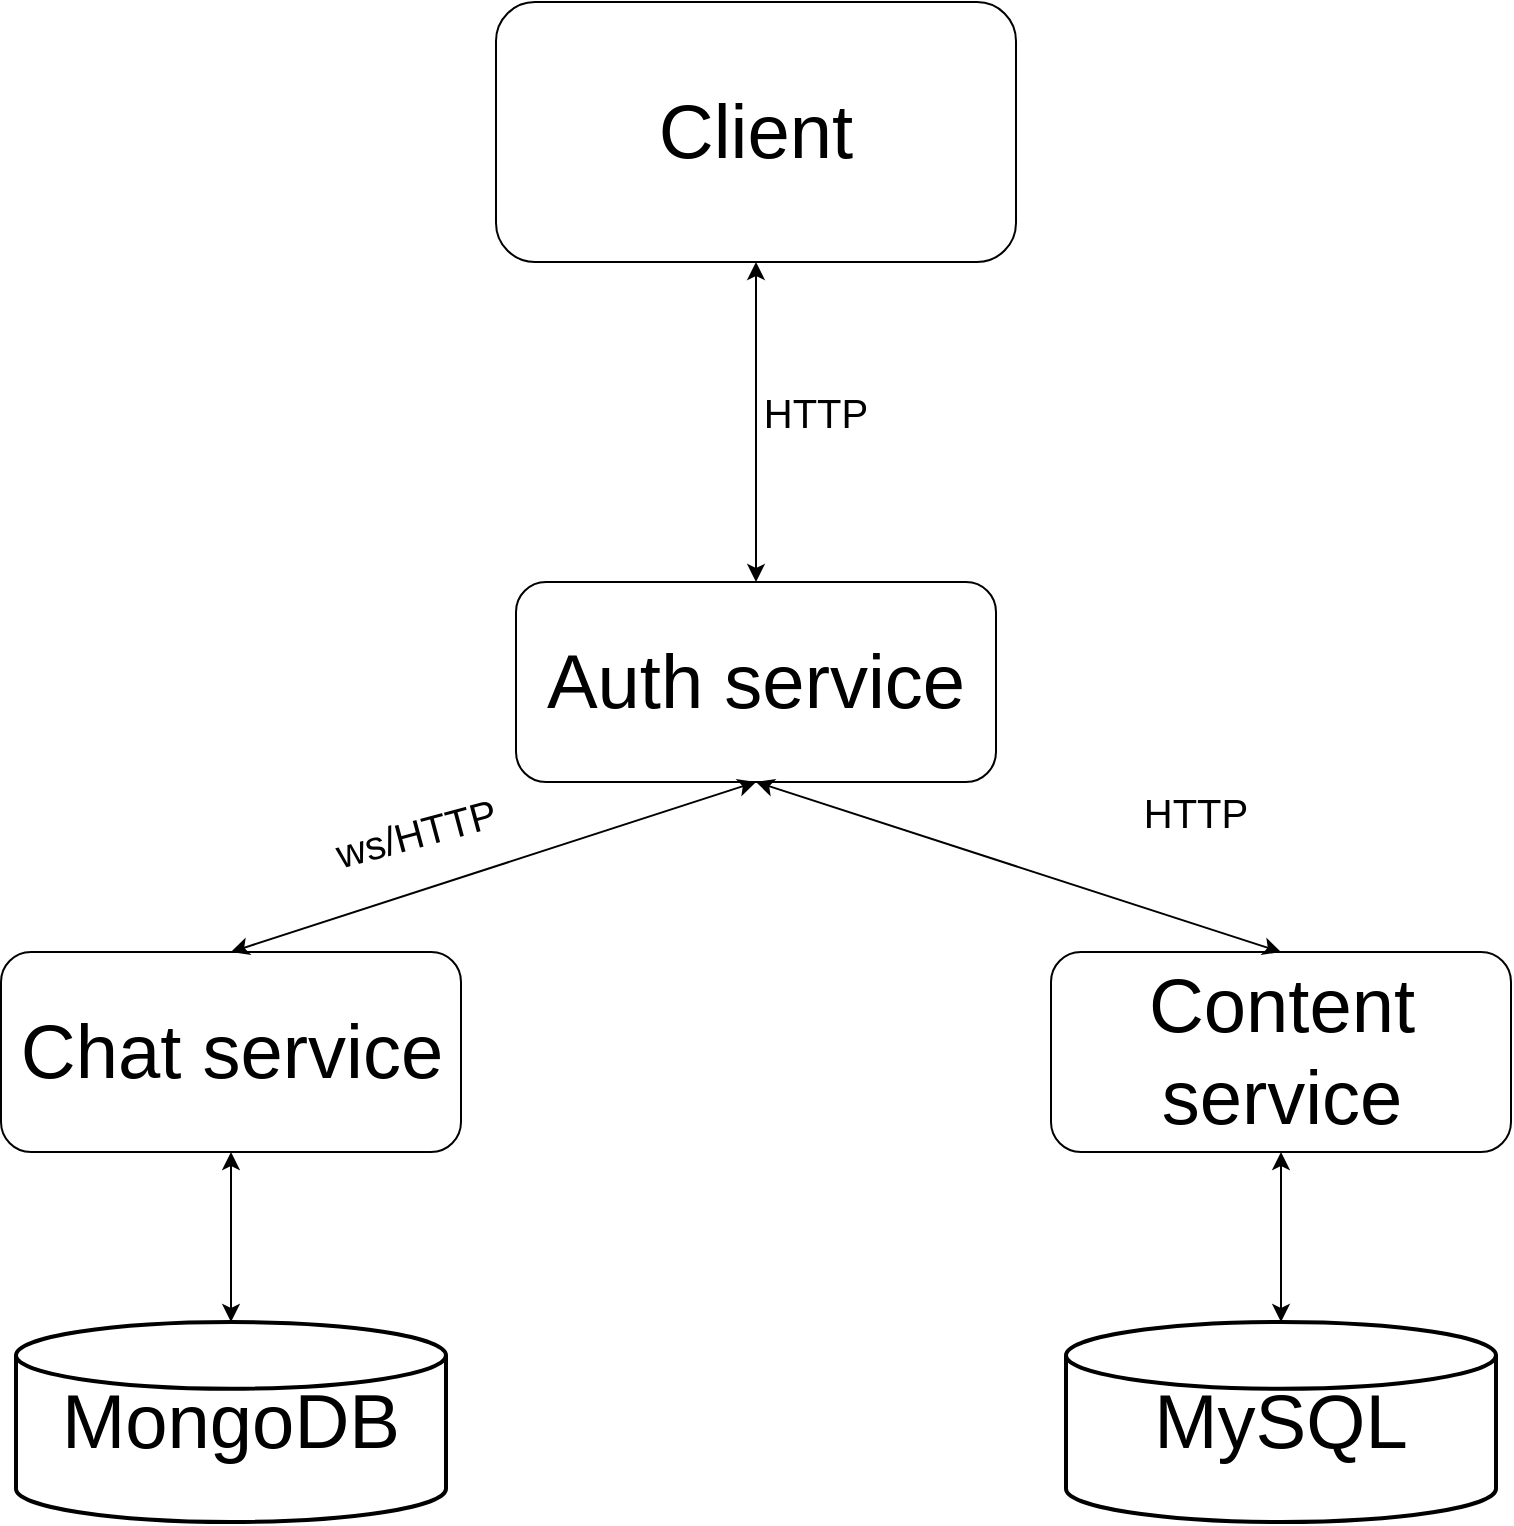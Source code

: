 <mxfile version="20.3.2" type="github">
  <diagram id="JLTT2fXH4Pj0UX-ZhP_9" name="Страница 1">
    <mxGraphModel dx="780" dy="1136" grid="1" gridSize="10" guides="1" tooltips="1" connect="1" arrows="1" fold="1" page="1" pageScale="1" pageWidth="827" pageHeight="1169" math="0" shadow="0">
      <root>
        <mxCell id="0" />
        <mxCell id="1" parent="0" />
        <mxCell id="Jxsd13plIq2eEJ_AvTYa-2" value="&lt;font style=&quot;font-size: 38px;&quot;&gt;Client&lt;/font&gt;" style="rounded=1;whiteSpace=wrap;html=1;" parent="1" vertex="1">
          <mxGeometry x="270" y="110" width="260" height="130" as="geometry" />
        </mxCell>
        <mxCell id="Jxsd13plIq2eEJ_AvTYa-4" value="&lt;span style=&quot;font-size: 38px;&quot;&gt;Auth service&lt;/span&gt;" style="rounded=1;whiteSpace=wrap;html=1;" parent="1" vertex="1">
          <mxGeometry x="280" y="400" width="240" height="100" as="geometry" />
        </mxCell>
        <mxCell id="Jxsd13plIq2eEJ_AvTYa-7" value="&lt;span style=&quot;font-size: 38px;&quot;&gt;Chat service&lt;br&gt;&lt;/span&gt;" style="rounded=1;whiteSpace=wrap;html=1;" parent="1" vertex="1">
          <mxGeometry x="22.5" y="585" width="230" height="100" as="geometry" />
        </mxCell>
        <mxCell id="Jxsd13plIq2eEJ_AvTYa-9" value="MongoDB" style="strokeWidth=2;html=1;shape=mxgraph.flowchart.database;whiteSpace=wrap;fontSize=38;" parent="1" vertex="1">
          <mxGeometry x="30" y="770" width="215" height="100" as="geometry" />
        </mxCell>
        <mxCell id="Jxsd13plIq2eEJ_AvTYa-10" value="" style="endArrow=classic;startArrow=classic;html=1;rounded=0;fontSize=38;entryX=0.5;entryY=1;entryDx=0;entryDy=0;exitX=0.5;exitY=0;exitDx=0;exitDy=0;exitPerimeter=0;" parent="1" source="Jxsd13plIq2eEJ_AvTYa-9" target="Jxsd13plIq2eEJ_AvTYa-7" edge="1">
          <mxGeometry width="50" height="50" relative="1" as="geometry">
            <mxPoint x="199.5" y="610" as="sourcePoint" />
            <mxPoint x="199.5" y="510" as="targetPoint" />
          </mxGeometry>
        </mxCell>
        <mxCell id="Jxsd13plIq2eEJ_AvTYa-13" value="&lt;span style=&quot;font-size: 38px;&quot;&gt;Content service&lt;br&gt;&lt;/span&gt;" style="rounded=1;whiteSpace=wrap;html=1;" parent="1" vertex="1">
          <mxGeometry x="547.5" y="585" width="230" height="100" as="geometry" />
        </mxCell>
        <mxCell id="Jxsd13plIq2eEJ_AvTYa-14" value="MySQL" style="strokeWidth=2;html=1;shape=mxgraph.flowchart.database;whiteSpace=wrap;fontSize=38;" parent="1" vertex="1">
          <mxGeometry x="555" y="770" width="215" height="100" as="geometry" />
        </mxCell>
        <mxCell id="Jxsd13plIq2eEJ_AvTYa-16" value="" style="endArrow=classic;startArrow=classic;html=1;rounded=0;fontSize=38;exitX=0.5;exitY=0;exitDx=0;exitDy=0;entryX=0.5;entryY=1;entryDx=0;entryDy=0;exitPerimeter=0;" parent="1" source="Jxsd13plIq2eEJ_AvTYa-14" target="Jxsd13plIq2eEJ_AvTYa-13" edge="1">
          <mxGeometry width="50" height="50" relative="1" as="geometry">
            <mxPoint x="420" y="635" as="sourcePoint" />
            <mxPoint x="420" y="515" as="targetPoint" />
            <Array as="points" />
          </mxGeometry>
        </mxCell>
        <mxCell id="Jxsd13plIq2eEJ_AvTYa-18" value="ws/HTTP" style="text;html=1;strokeColor=none;fillColor=none;align=center;verticalAlign=middle;whiteSpace=wrap;rounded=0;fontSize=20;rotation=-15;" parent="1" vertex="1">
          <mxGeometry x="200" y="510" width="60" height="30" as="geometry" />
        </mxCell>
        <mxCell id="7smsOD_HpcJoaEvg8kpX-8" value="" style="endArrow=classic;startArrow=classic;html=1;rounded=0;exitX=0.5;exitY=0;exitDx=0;exitDy=0;entryX=0.5;entryY=1;entryDx=0;entryDy=0;" parent="1" source="Jxsd13plIq2eEJ_AvTYa-7" target="Jxsd13plIq2eEJ_AvTYa-4" edge="1">
          <mxGeometry width="50" height="50" relative="1" as="geometry">
            <mxPoint x="370" y="600" as="sourcePoint" />
            <mxPoint x="400" y="730" as="targetPoint" />
          </mxGeometry>
        </mxCell>
        <mxCell id="7smsOD_HpcJoaEvg8kpX-10" value="" style="endArrow=classic;startArrow=classic;html=1;rounded=0;entryX=0.5;entryY=1;entryDx=0;entryDy=0;exitX=0.5;exitY=0;exitDx=0;exitDy=0;" parent="1" source="Jxsd13plIq2eEJ_AvTYa-13" target="Jxsd13plIq2eEJ_AvTYa-4" edge="1">
          <mxGeometry width="50" height="50" relative="1" as="geometry">
            <mxPoint x="370" y="600" as="sourcePoint" />
            <mxPoint x="400" y="450" as="targetPoint" />
          </mxGeometry>
        </mxCell>
        <mxCell id="7smsOD_HpcJoaEvg8kpX-12" value="HTTP" style="text;html=1;strokeColor=none;fillColor=none;align=center;verticalAlign=middle;whiteSpace=wrap;rounded=0;fontSize=20;rotation=0;" parent="1" vertex="1">
          <mxGeometry x="590" y="500" width="60" height="30" as="geometry" />
        </mxCell>
        <mxCell id="7smsOD_HpcJoaEvg8kpX-13" value="HTTP" style="text;html=1;strokeColor=none;fillColor=none;align=center;verticalAlign=middle;whiteSpace=wrap;rounded=0;fontSize=20;rotation=0;" parent="1" vertex="1">
          <mxGeometry x="400" y="300" width="60" height="30" as="geometry" />
        </mxCell>
        <mxCell id="otyZB7pu5bPRBNJO_vr--1" value="" style="endArrow=classic;startArrow=classic;html=1;rounded=0;entryX=0.5;entryY=1;entryDx=0;entryDy=0;exitX=0.5;exitY=0;exitDx=0;exitDy=0;" parent="1" source="Jxsd13plIq2eEJ_AvTYa-4" target="Jxsd13plIq2eEJ_AvTYa-2" edge="1">
          <mxGeometry width="50" height="50" relative="1" as="geometry">
            <mxPoint x="160" y="400" as="sourcePoint" />
            <mxPoint x="210" y="350" as="targetPoint" />
          </mxGeometry>
        </mxCell>
      </root>
    </mxGraphModel>
  </diagram>
</mxfile>

